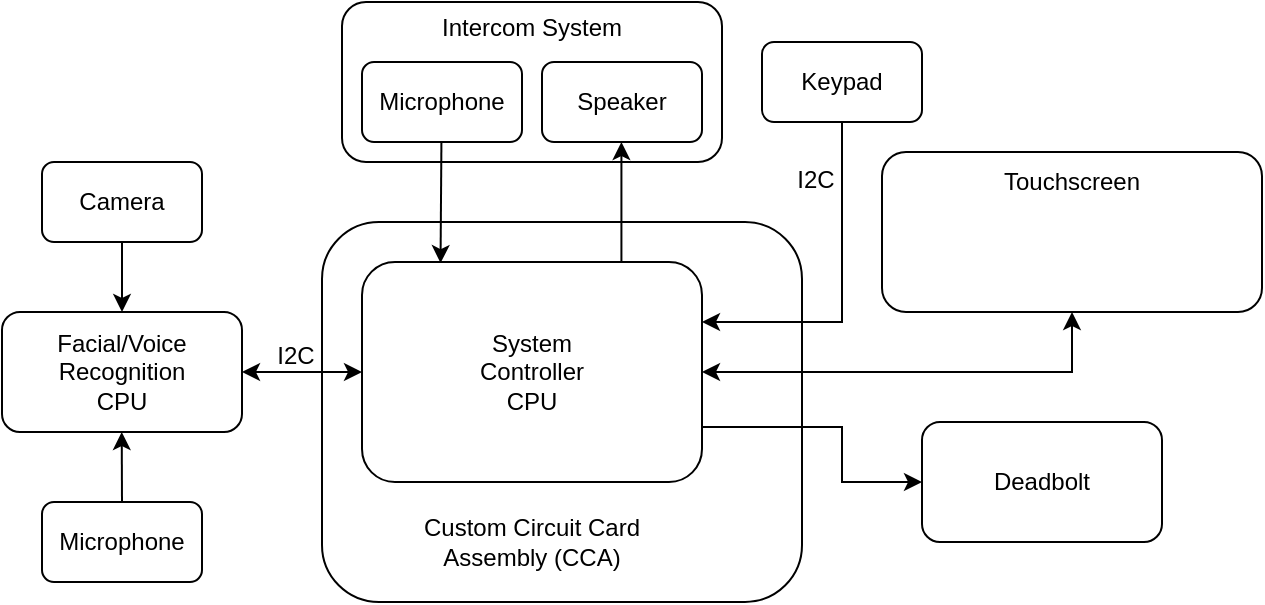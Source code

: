 <mxfile version="14.2.7" type="github">
  <diagram id="kFYetiA7J7ejAXUuufCZ" name="Page-1">
    <mxGraphModel dx="779" dy="457" grid="1" gridSize="10" guides="1" tooltips="1" connect="1" arrows="1" fold="1" page="1" pageScale="1" pageWidth="850" pageHeight="1100" math="0" shadow="0">
      <root>
        <mxCell id="0" />
        <mxCell id="1" parent="0" />
        <mxCell id="bLn_0AlIrvN3VFcL0cqq-2" value="" style="rounded=1;whiteSpace=wrap;html=1;" vertex="1" parent="1">
          <mxGeometry x="300" y="260" width="240" height="190" as="geometry" />
        </mxCell>
        <mxCell id="bLn_0AlIrvN3VFcL0cqq-1" value="&lt;div&gt;System&lt;/div&gt;&lt;div&gt;Controller&lt;/div&gt;&lt;div&gt;CPU&lt;br&gt;&lt;/div&gt;" style="rounded=1;whiteSpace=wrap;html=1;" vertex="1" parent="1">
          <mxGeometry x="320" y="280" width="170" height="110" as="geometry" />
        </mxCell>
        <mxCell id="bLn_0AlIrvN3VFcL0cqq-3" value="Custom Circuit Card Assembly (CCA)" style="text;html=1;strokeColor=none;fillColor=none;align=center;verticalAlign=middle;whiteSpace=wrap;rounded=0;" vertex="1" parent="1">
          <mxGeometry x="330" y="410" width="150" height="20" as="geometry" />
        </mxCell>
        <mxCell id="bLn_0AlIrvN3VFcL0cqq-4" value="&lt;div&gt;Facial/Voice Recognition&lt;/div&gt;&lt;div&gt;CPU&lt;/div&gt;" style="rounded=1;whiteSpace=wrap;html=1;" vertex="1" parent="1">
          <mxGeometry x="140" y="305" width="120" height="60" as="geometry" />
        </mxCell>
        <mxCell id="bLn_0AlIrvN3VFcL0cqq-5" value="Camera" style="rounded=1;whiteSpace=wrap;html=1;" vertex="1" parent="1">
          <mxGeometry x="160" y="230" width="80" height="40" as="geometry" />
        </mxCell>
        <mxCell id="bLn_0AlIrvN3VFcL0cqq-6" value="Microphone" style="rounded=1;whiteSpace=wrap;html=1;" vertex="1" parent="1">
          <mxGeometry x="160" y="400" width="80" height="40" as="geometry" />
        </mxCell>
        <mxCell id="bLn_0AlIrvN3VFcL0cqq-7" value="" style="endArrow=classic;html=1;" edge="1" parent="1">
          <mxGeometry width="50" height="50" relative="1" as="geometry">
            <mxPoint x="200" y="400" as="sourcePoint" />
            <mxPoint x="199.86" y="365" as="targetPoint" />
          </mxGeometry>
        </mxCell>
        <mxCell id="bLn_0AlIrvN3VFcL0cqq-8" value="" style="endArrow=classic;html=1;entryX=0.5;entryY=0;entryDx=0;entryDy=0;" edge="1" parent="1" target="bLn_0AlIrvN3VFcL0cqq-4">
          <mxGeometry width="50" height="50" relative="1" as="geometry">
            <mxPoint x="200" y="270" as="sourcePoint" />
            <mxPoint x="199.86" y="232.5" as="targetPoint" />
          </mxGeometry>
        </mxCell>
        <mxCell id="bLn_0AlIrvN3VFcL0cqq-9" value="" style="endArrow=classic;startArrow=classic;html=1;entryX=0;entryY=0.5;entryDx=0;entryDy=0;" edge="1" parent="1" source="bLn_0AlIrvN3VFcL0cqq-4" target="bLn_0AlIrvN3VFcL0cqq-1">
          <mxGeometry width="50" height="50" relative="1" as="geometry">
            <mxPoint x="260" y="334.8" as="sourcePoint" />
            <mxPoint x="310" y="334.8" as="targetPoint" />
            <Array as="points" />
          </mxGeometry>
        </mxCell>
        <mxCell id="bLn_0AlIrvN3VFcL0cqq-10" value="" style="rounded=1;whiteSpace=wrap;html=1;" vertex="1" parent="1">
          <mxGeometry x="310" y="150" width="190" height="80" as="geometry" />
        </mxCell>
        <mxCell id="bLn_0AlIrvN3VFcL0cqq-12" value="Microphone" style="rounded=1;whiteSpace=wrap;html=1;" vertex="1" parent="1">
          <mxGeometry x="320" y="180" width="80" height="40" as="geometry" />
        </mxCell>
        <mxCell id="bLn_0AlIrvN3VFcL0cqq-13" value="Speaker" style="rounded=1;whiteSpace=wrap;html=1;" vertex="1" parent="1">
          <mxGeometry x="410" y="180" width="80" height="40" as="geometry" />
        </mxCell>
        <mxCell id="bLn_0AlIrvN3VFcL0cqq-14" value="Intercom System" style="text;html=1;strokeColor=none;fillColor=none;align=center;verticalAlign=middle;whiteSpace=wrap;rounded=0;" vertex="1" parent="1">
          <mxGeometry x="330" y="153" width="150" height="20" as="geometry" />
        </mxCell>
        <mxCell id="bLn_0AlIrvN3VFcL0cqq-19" value="" style="endArrow=classic;html=1;" edge="1" parent="1">
          <mxGeometry width="50" height="50" relative="1" as="geometry">
            <mxPoint x="449.71" y="280" as="sourcePoint" />
            <mxPoint x="449.71" y="220" as="targetPoint" />
          </mxGeometry>
        </mxCell>
        <mxCell id="bLn_0AlIrvN3VFcL0cqq-20" value="" style="endArrow=classic;html=1;entryX=0.231;entryY=0.005;entryDx=0;entryDy=0;entryPerimeter=0;" edge="1" parent="1" target="bLn_0AlIrvN3VFcL0cqq-1">
          <mxGeometry width="50" height="50" relative="1" as="geometry">
            <mxPoint x="359.71" y="220" as="sourcePoint" />
            <mxPoint x="359.71" y="277" as="targetPoint" />
          </mxGeometry>
        </mxCell>
        <mxCell id="bLn_0AlIrvN3VFcL0cqq-22" style="edgeStyle=orthogonalEdgeStyle;rounded=0;orthogonalLoop=1;jettySize=auto;html=1;" edge="1" parent="1" source="bLn_0AlIrvN3VFcL0cqq-21">
          <mxGeometry relative="1" as="geometry">
            <mxPoint x="490" y="310" as="targetPoint" />
            <Array as="points">
              <mxPoint x="560" y="310" />
            </Array>
          </mxGeometry>
        </mxCell>
        <mxCell id="bLn_0AlIrvN3VFcL0cqq-21" value="Keypad" style="rounded=1;whiteSpace=wrap;html=1;" vertex="1" parent="1">
          <mxGeometry x="520" y="170" width="80" height="40" as="geometry" />
        </mxCell>
        <mxCell id="bLn_0AlIrvN3VFcL0cqq-23" value="I2C" style="text;html=1;strokeColor=none;fillColor=none;align=center;verticalAlign=middle;whiteSpace=wrap;rounded=0;" vertex="1" parent="1">
          <mxGeometry x="267" y="317" width="40" height="20" as="geometry" />
        </mxCell>
        <mxCell id="bLn_0AlIrvN3VFcL0cqq-24" value="I2C" style="text;html=1;strokeColor=none;fillColor=none;align=center;verticalAlign=middle;whiteSpace=wrap;rounded=0;" vertex="1" parent="1">
          <mxGeometry x="527" y="229" width="40" height="20" as="geometry" />
        </mxCell>
        <mxCell id="bLn_0AlIrvN3VFcL0cqq-32" style="edgeStyle=orthogonalEdgeStyle;rounded=0;orthogonalLoop=1;jettySize=auto;html=1;entryX=1;entryY=0.75;entryDx=0;entryDy=0;exitX=0;exitY=0.5;exitDx=0;exitDy=0;startArrow=classic;startFill=1;endArrow=none;endFill=0;" edge="1" parent="1" source="bLn_0AlIrvN3VFcL0cqq-25" target="bLn_0AlIrvN3VFcL0cqq-1">
          <mxGeometry relative="1" as="geometry">
            <Array as="points">
              <mxPoint x="560" y="390" />
              <mxPoint x="560" y="362" />
            </Array>
          </mxGeometry>
        </mxCell>
        <mxCell id="bLn_0AlIrvN3VFcL0cqq-25" value="Deadbolt" style="rounded=1;whiteSpace=wrap;html=1;" vertex="1" parent="1">
          <mxGeometry x="600" y="360" width="120" height="60" as="geometry" />
        </mxCell>
        <mxCell id="bLn_0AlIrvN3VFcL0cqq-33" style="edgeStyle=orthogonalEdgeStyle;rounded=0;orthogonalLoop=1;jettySize=auto;html=1;entryX=1;entryY=0.5;entryDx=0;entryDy=0;exitX=0.5;exitY=1;exitDx=0;exitDy=0;startArrow=classic;startFill=1;" edge="1" parent="1" source="bLn_0AlIrvN3VFcL0cqq-30" target="bLn_0AlIrvN3VFcL0cqq-1">
          <mxGeometry relative="1" as="geometry" />
        </mxCell>
        <mxCell id="bLn_0AlIrvN3VFcL0cqq-30" value="" style="rounded=1;whiteSpace=wrap;html=1;" vertex="1" parent="1">
          <mxGeometry x="580" y="225" width="190" height="80" as="geometry" />
        </mxCell>
        <mxCell id="bLn_0AlIrvN3VFcL0cqq-31" value="Touchscreen" style="text;html=1;strokeColor=none;fillColor=none;align=center;verticalAlign=middle;whiteSpace=wrap;rounded=0;" vertex="1" parent="1">
          <mxGeometry x="600" y="230" width="150" height="20" as="geometry" />
        </mxCell>
      </root>
    </mxGraphModel>
  </diagram>
</mxfile>
